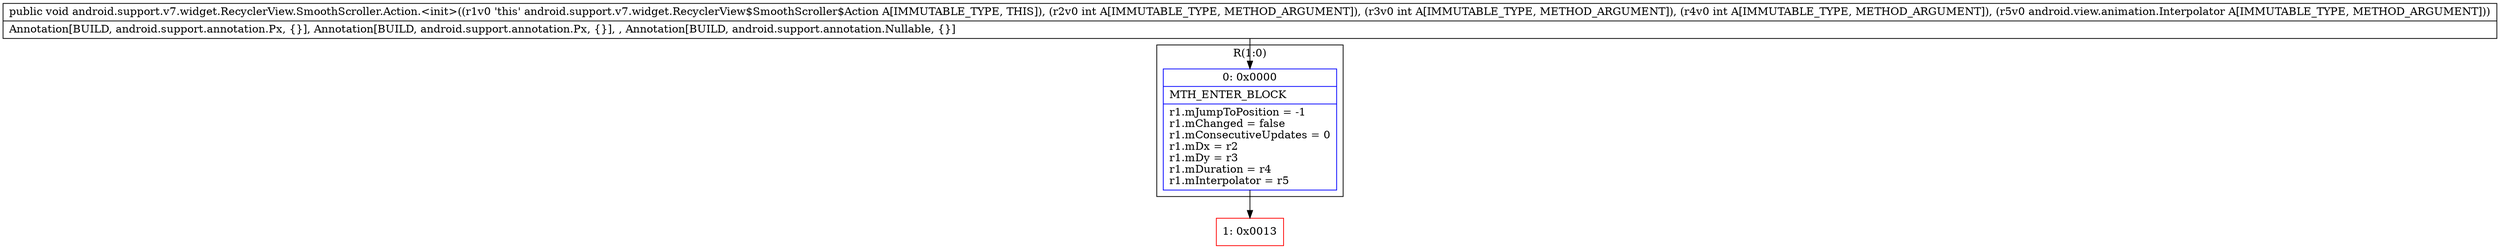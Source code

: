 digraph "CFG forandroid.support.v7.widget.RecyclerView.SmoothScroller.Action.\<init\>(IIILandroid\/view\/animation\/Interpolator;)V" {
subgraph cluster_Region_491530633 {
label = "R(1:0)";
node [shape=record,color=blue];
Node_0 [shape=record,label="{0\:\ 0x0000|MTH_ENTER_BLOCK\l|r1.mJumpToPosition = \-1\lr1.mChanged = false\lr1.mConsecutiveUpdates = 0\lr1.mDx = r2\lr1.mDy = r3\lr1.mDuration = r4\lr1.mInterpolator = r5\l}"];
}
Node_1 [shape=record,color=red,label="{1\:\ 0x0013}"];
MethodNode[shape=record,label="{public void android.support.v7.widget.RecyclerView.SmoothScroller.Action.\<init\>((r1v0 'this' android.support.v7.widget.RecyclerView$SmoothScroller$Action A[IMMUTABLE_TYPE, THIS]), (r2v0 int A[IMMUTABLE_TYPE, METHOD_ARGUMENT]), (r3v0 int A[IMMUTABLE_TYPE, METHOD_ARGUMENT]), (r4v0 int A[IMMUTABLE_TYPE, METHOD_ARGUMENT]), (r5v0 android.view.animation.Interpolator A[IMMUTABLE_TYPE, METHOD_ARGUMENT]))  | Annotation[BUILD, android.support.annotation.Px, \{\}], Annotation[BUILD, android.support.annotation.Px, \{\}], , Annotation[BUILD, android.support.annotation.Nullable, \{\}]\l}"];
MethodNode -> Node_0;
Node_0 -> Node_1;
}

